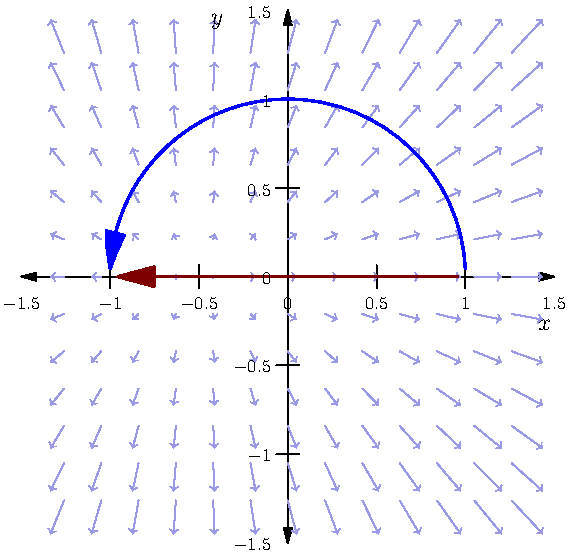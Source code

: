 import graph;
size(10cm);
xaxis("$x$", -1.5, 1.5, Ticks(Label(fontsize(9pt)), Step=0.5, begin=false, end=false), Arrows);
yaxis("$y$", -1.5, 1.5, Ticks(Label(fontsize(9pt)), Step=0.5, begin=false, end=false), Arrows);

real eps = 0.05;
for (real x=-1.26; x<=1.26; x+=0.21) {
  for (real y=-1.26; y<=1.26; y+=0.21) {
    pair P = (x,y);
    draw(P -- (P + eps * (2*x+1,3*y)), rgb(0.6,0.6,0.9), EndArrow(TeXHead));
  }
}
draw(arc((0,0), 1, 0, 180), blue+1.2, EndArrow, Margins);
draw((1,0)--(-1,0), brown+1.2, EndArrow, Margins);
